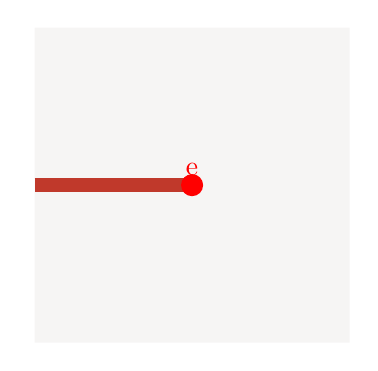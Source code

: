 \begin{tikzpicture}
\definecolor{generator-0-0-0-pos}{RGB}{246, 245, 244}
\definecolor{generator-3-5-0-pos}{RGB}{255, 0, 0}
\definecolor{generator-1-4-0-pos}{RGB}{192, 57, 43}
\begin{scope}
% Background surfaces
\fill[generator-0-0-0-pos] (0,-0) -- (0,-4) -- (4,-4) -- (4,-0) -- (0,-0);
% Wire layers
\draw[color=generator-1-4-0-pos, line width=5pt](0,-2) -- (2,-2);
\end{scope}
\fill[generator-3-5-0-pos] (2,-2) circle (0.14) node[anchor=south]{e};
\end{tikzpicture}
